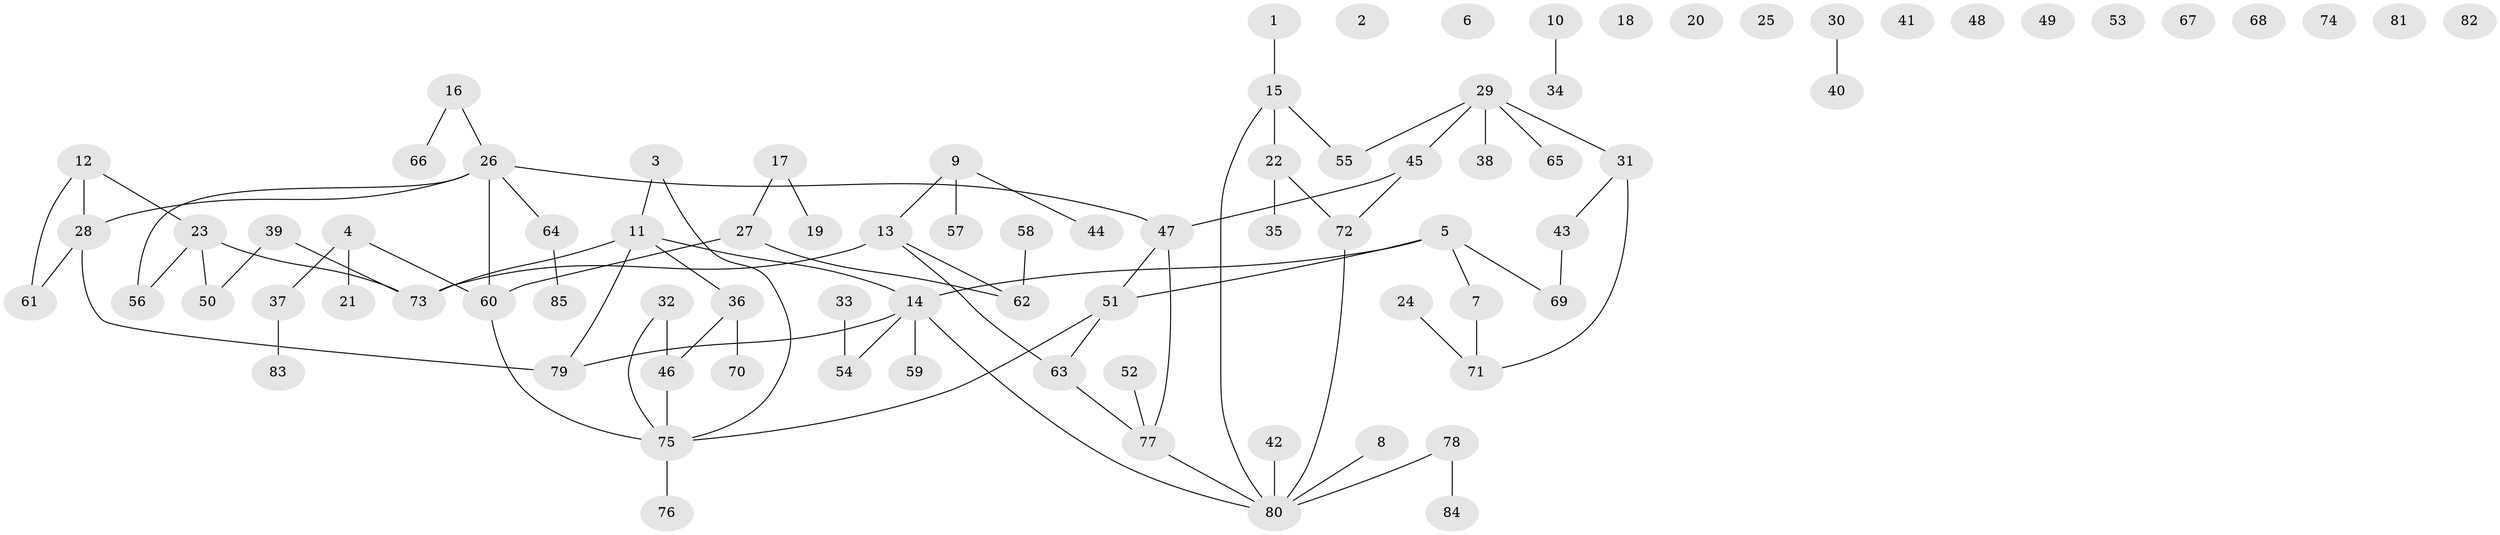 // coarse degree distribution, {3: 0.08771929824561403, 0: 0.2807017543859649, 4: 0.12280701754385964, 2: 0.17543859649122806, 1: 0.24561403508771928, 6: 0.05263157894736842, 8: 0.017543859649122806, 9: 0.017543859649122806}
// Generated by graph-tools (version 1.1) at 2025/41/03/06/25 10:41:19]
// undirected, 85 vertices, 87 edges
graph export_dot {
graph [start="1"]
  node [color=gray90,style=filled];
  1;
  2;
  3;
  4;
  5;
  6;
  7;
  8;
  9;
  10;
  11;
  12;
  13;
  14;
  15;
  16;
  17;
  18;
  19;
  20;
  21;
  22;
  23;
  24;
  25;
  26;
  27;
  28;
  29;
  30;
  31;
  32;
  33;
  34;
  35;
  36;
  37;
  38;
  39;
  40;
  41;
  42;
  43;
  44;
  45;
  46;
  47;
  48;
  49;
  50;
  51;
  52;
  53;
  54;
  55;
  56;
  57;
  58;
  59;
  60;
  61;
  62;
  63;
  64;
  65;
  66;
  67;
  68;
  69;
  70;
  71;
  72;
  73;
  74;
  75;
  76;
  77;
  78;
  79;
  80;
  81;
  82;
  83;
  84;
  85;
  1 -- 15;
  3 -- 11;
  3 -- 75;
  4 -- 21;
  4 -- 37;
  4 -- 60;
  5 -- 7;
  5 -- 14;
  5 -- 51;
  5 -- 69;
  7 -- 71;
  8 -- 80;
  9 -- 13;
  9 -- 44;
  9 -- 57;
  10 -- 34;
  11 -- 14;
  11 -- 36;
  11 -- 73;
  11 -- 79;
  12 -- 23;
  12 -- 28;
  12 -- 61;
  13 -- 62;
  13 -- 63;
  13 -- 73;
  14 -- 54;
  14 -- 59;
  14 -- 79;
  14 -- 80;
  15 -- 22;
  15 -- 55;
  15 -- 80;
  16 -- 26;
  16 -- 66;
  17 -- 19;
  17 -- 27;
  22 -- 35;
  22 -- 72;
  23 -- 50;
  23 -- 56;
  23 -- 73;
  24 -- 71;
  26 -- 28;
  26 -- 47;
  26 -- 56;
  26 -- 60;
  26 -- 64;
  27 -- 60;
  27 -- 62;
  28 -- 61;
  28 -- 79;
  29 -- 31;
  29 -- 38;
  29 -- 45;
  29 -- 55;
  29 -- 65;
  30 -- 40;
  31 -- 43;
  31 -- 71;
  32 -- 46;
  32 -- 75;
  33 -- 54;
  36 -- 46;
  36 -- 70;
  37 -- 83;
  39 -- 50;
  39 -- 73;
  42 -- 80;
  43 -- 69;
  45 -- 47;
  45 -- 72;
  46 -- 75;
  47 -- 51;
  47 -- 77;
  51 -- 63;
  51 -- 75;
  52 -- 77;
  58 -- 62;
  60 -- 75;
  63 -- 77;
  64 -- 85;
  72 -- 80;
  75 -- 76;
  77 -- 80;
  78 -- 80;
  78 -- 84;
}
